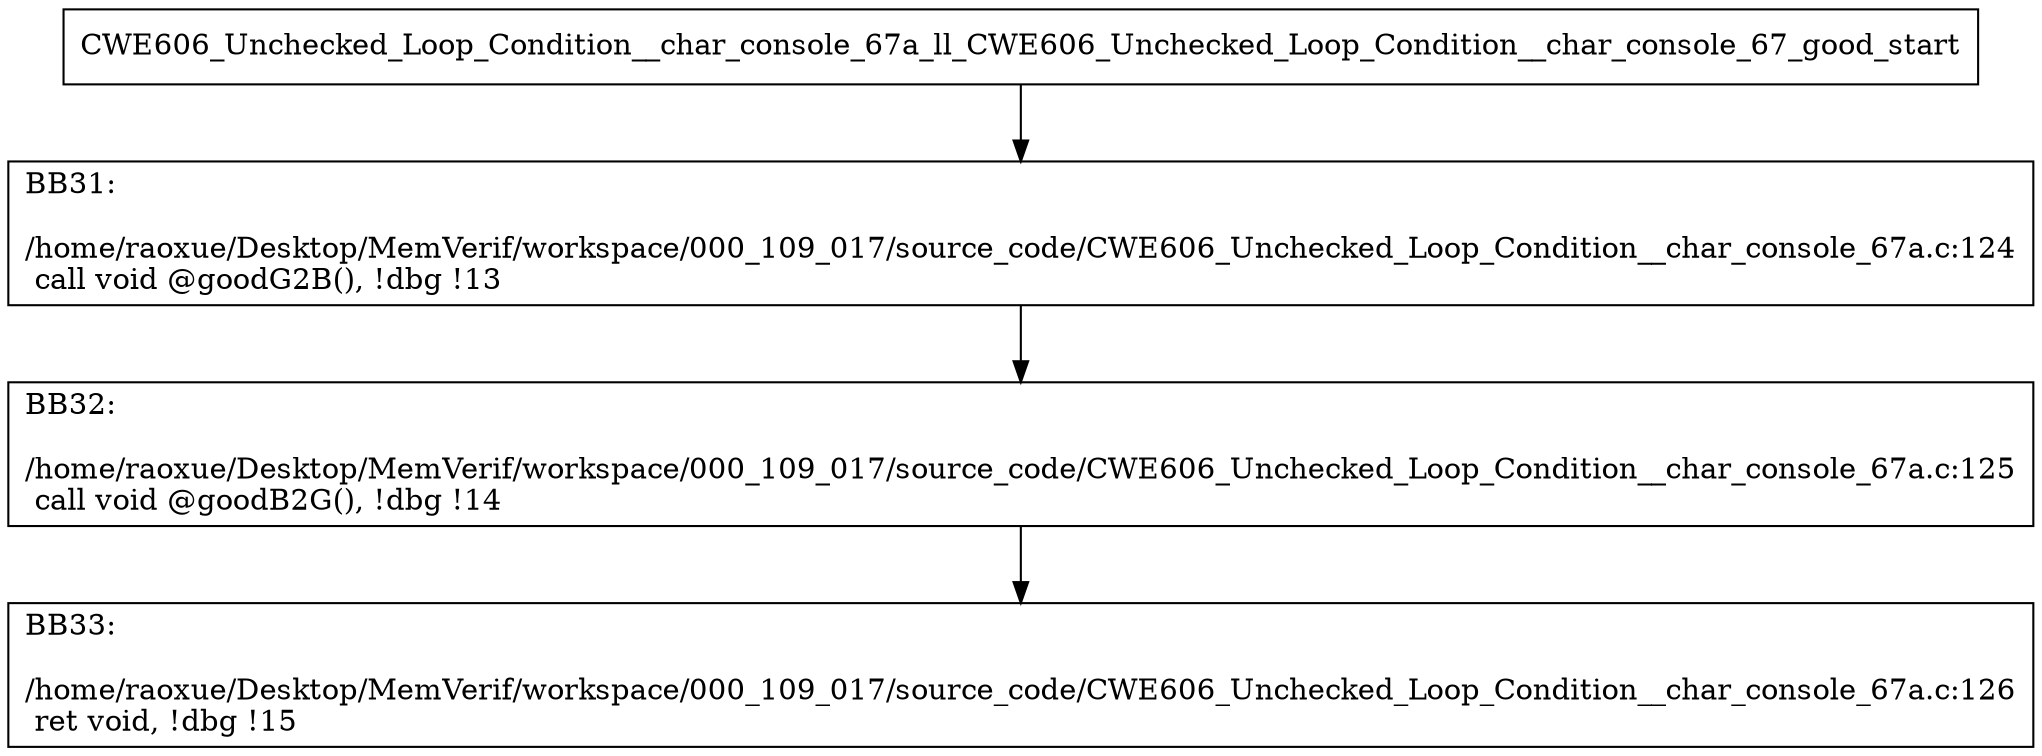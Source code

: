 digraph "CFG for'CWE606_Unchecked_Loop_Condition__char_console_67a_ll_CWE606_Unchecked_Loop_Condition__char_console_67_good' function" {
	BBCWE606_Unchecked_Loop_Condition__char_console_67a_ll_CWE606_Unchecked_Loop_Condition__char_console_67_good_start[shape=record,label="{CWE606_Unchecked_Loop_Condition__char_console_67a_ll_CWE606_Unchecked_Loop_Condition__char_console_67_good_start}"];
	BBCWE606_Unchecked_Loop_Condition__char_console_67a_ll_CWE606_Unchecked_Loop_Condition__char_console_67_good_start-> CWE606_Unchecked_Loop_Condition__char_console_67a_ll_CWE606_Unchecked_Loop_Condition__char_console_67_goodBB31;
	CWE606_Unchecked_Loop_Condition__char_console_67a_ll_CWE606_Unchecked_Loop_Condition__char_console_67_goodBB31 [shape=record, label="{BB31:\l\l/home/raoxue/Desktop/MemVerif/workspace/000_109_017/source_code/CWE606_Unchecked_Loop_Condition__char_console_67a.c:124\l
  call void @goodG2B(), !dbg !13\l
}"];
	CWE606_Unchecked_Loop_Condition__char_console_67a_ll_CWE606_Unchecked_Loop_Condition__char_console_67_goodBB31-> CWE606_Unchecked_Loop_Condition__char_console_67a_ll_CWE606_Unchecked_Loop_Condition__char_console_67_goodBB32;
	CWE606_Unchecked_Loop_Condition__char_console_67a_ll_CWE606_Unchecked_Loop_Condition__char_console_67_goodBB32 [shape=record, label="{BB32:\l\l/home/raoxue/Desktop/MemVerif/workspace/000_109_017/source_code/CWE606_Unchecked_Loop_Condition__char_console_67a.c:125\l
  call void @goodB2G(), !dbg !14\l
}"];
	CWE606_Unchecked_Loop_Condition__char_console_67a_ll_CWE606_Unchecked_Loop_Condition__char_console_67_goodBB32-> CWE606_Unchecked_Loop_Condition__char_console_67a_ll_CWE606_Unchecked_Loop_Condition__char_console_67_goodBB33;
	CWE606_Unchecked_Loop_Condition__char_console_67a_ll_CWE606_Unchecked_Loop_Condition__char_console_67_goodBB33 [shape=record, label="{BB33:\l\l/home/raoxue/Desktop/MemVerif/workspace/000_109_017/source_code/CWE606_Unchecked_Loop_Condition__char_console_67a.c:126\l
  ret void, !dbg !15\l
}"];
}

